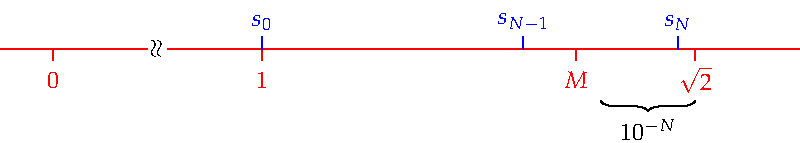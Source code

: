 settings.tex="pdflatex";

texpreamble("\usepackage{amsmath}
\usepackage{amsthm,amssymb}
\usepackage{mathpazo}
\usepackage[svgnames]{xcolor}
");
import graph;

size(400);

scale(Broken(0.1,0.9));

xaxis(-0.05,sqrt(2)+0.1,red,RightTicks(new real[]{0,1}));
xtick(Label("$M$",align=S),1.3,S,red);
xtick(Label("$\sqrt{2}$",align=S),sqrt(2),S,red);
xtick(Label("$s_0$",align=N),1,N,blue);
xtick(Label("$s_{N-1}$",align=N),1.25,N,blue);
xtick(Label("$s_N$",align=N),sqrt(2)-(sqrt(2)-1.25)/10,N,blue);

label(rotate(90)*Break,(0.1,point(S).y));
//label(rotate(90)*Break,(0.3,point(S).y));

path br=brace((0.01,0),(0.1,0),0.01);
draw(Label("$10^{-N}$",align=S),shift((sqrt(2)-0.9,-0.05))*reflect((0,0),(1,0))*br);




